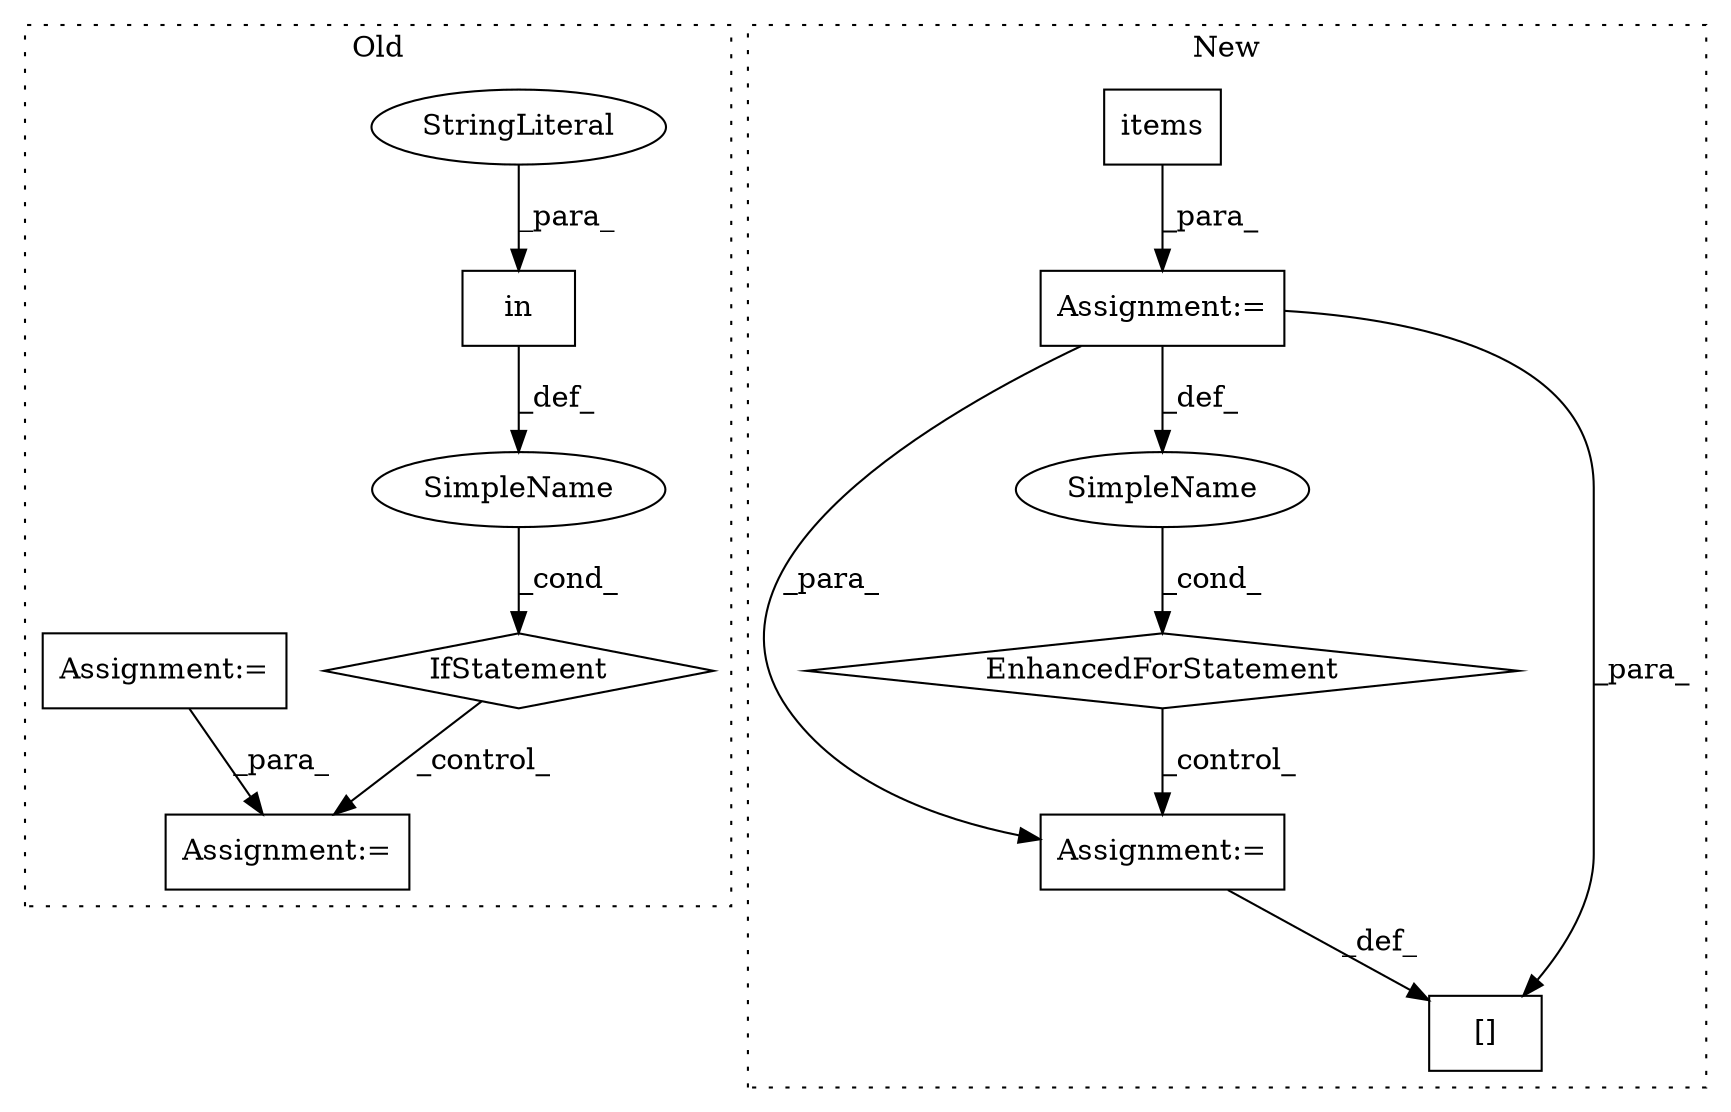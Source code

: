 digraph G {
subgraph cluster0 {
1 [label="in" a="105" s="5593" l="15" shape="box"];
3 [label="IfStatement" a="25" s="5585,5608" l="8,2" shape="diamond"];
8 [label="Assignment:=" a="7" s="5699" l="1" shape="box"];
9 [label="SimpleName" a="42" s="" l="" shape="ellipse"];
10 [label="StringLiteral" a="45" s="5593" l="3" shape="ellipse"];
12 [label="Assignment:=" a="7" s="5532" l="1" shape="box"];
label = "Old";
style="dotted";
}
subgraph cluster1 {
2 [label="items" a="32" s="14160" l="7" shape="box"];
4 [label="Assignment:=" a="7" s="14039,14167" l="65,2" shape="box"];
5 [label="EnhancedForStatement" a="70" s="14039,14167" l="65,2" shape="diamond"];
6 [label="Assignment:=" a="7" s="14242" l="1" shape="box"];
7 [label="SimpleName" a="42" s="14108" l="12" shape="ellipse"];
11 [label="[]" a="2" s="14440,14466" l="23,1" shape="box"];
label = "New";
style="dotted";
}
1 -> 9 [label="_def_"];
2 -> 4 [label="_para_"];
3 -> 8 [label="_control_"];
4 -> 7 [label="_def_"];
4 -> 6 [label="_para_"];
4 -> 11 [label="_para_"];
5 -> 6 [label="_control_"];
6 -> 11 [label="_def_"];
7 -> 5 [label="_cond_"];
9 -> 3 [label="_cond_"];
10 -> 1 [label="_para_"];
12 -> 8 [label="_para_"];
}